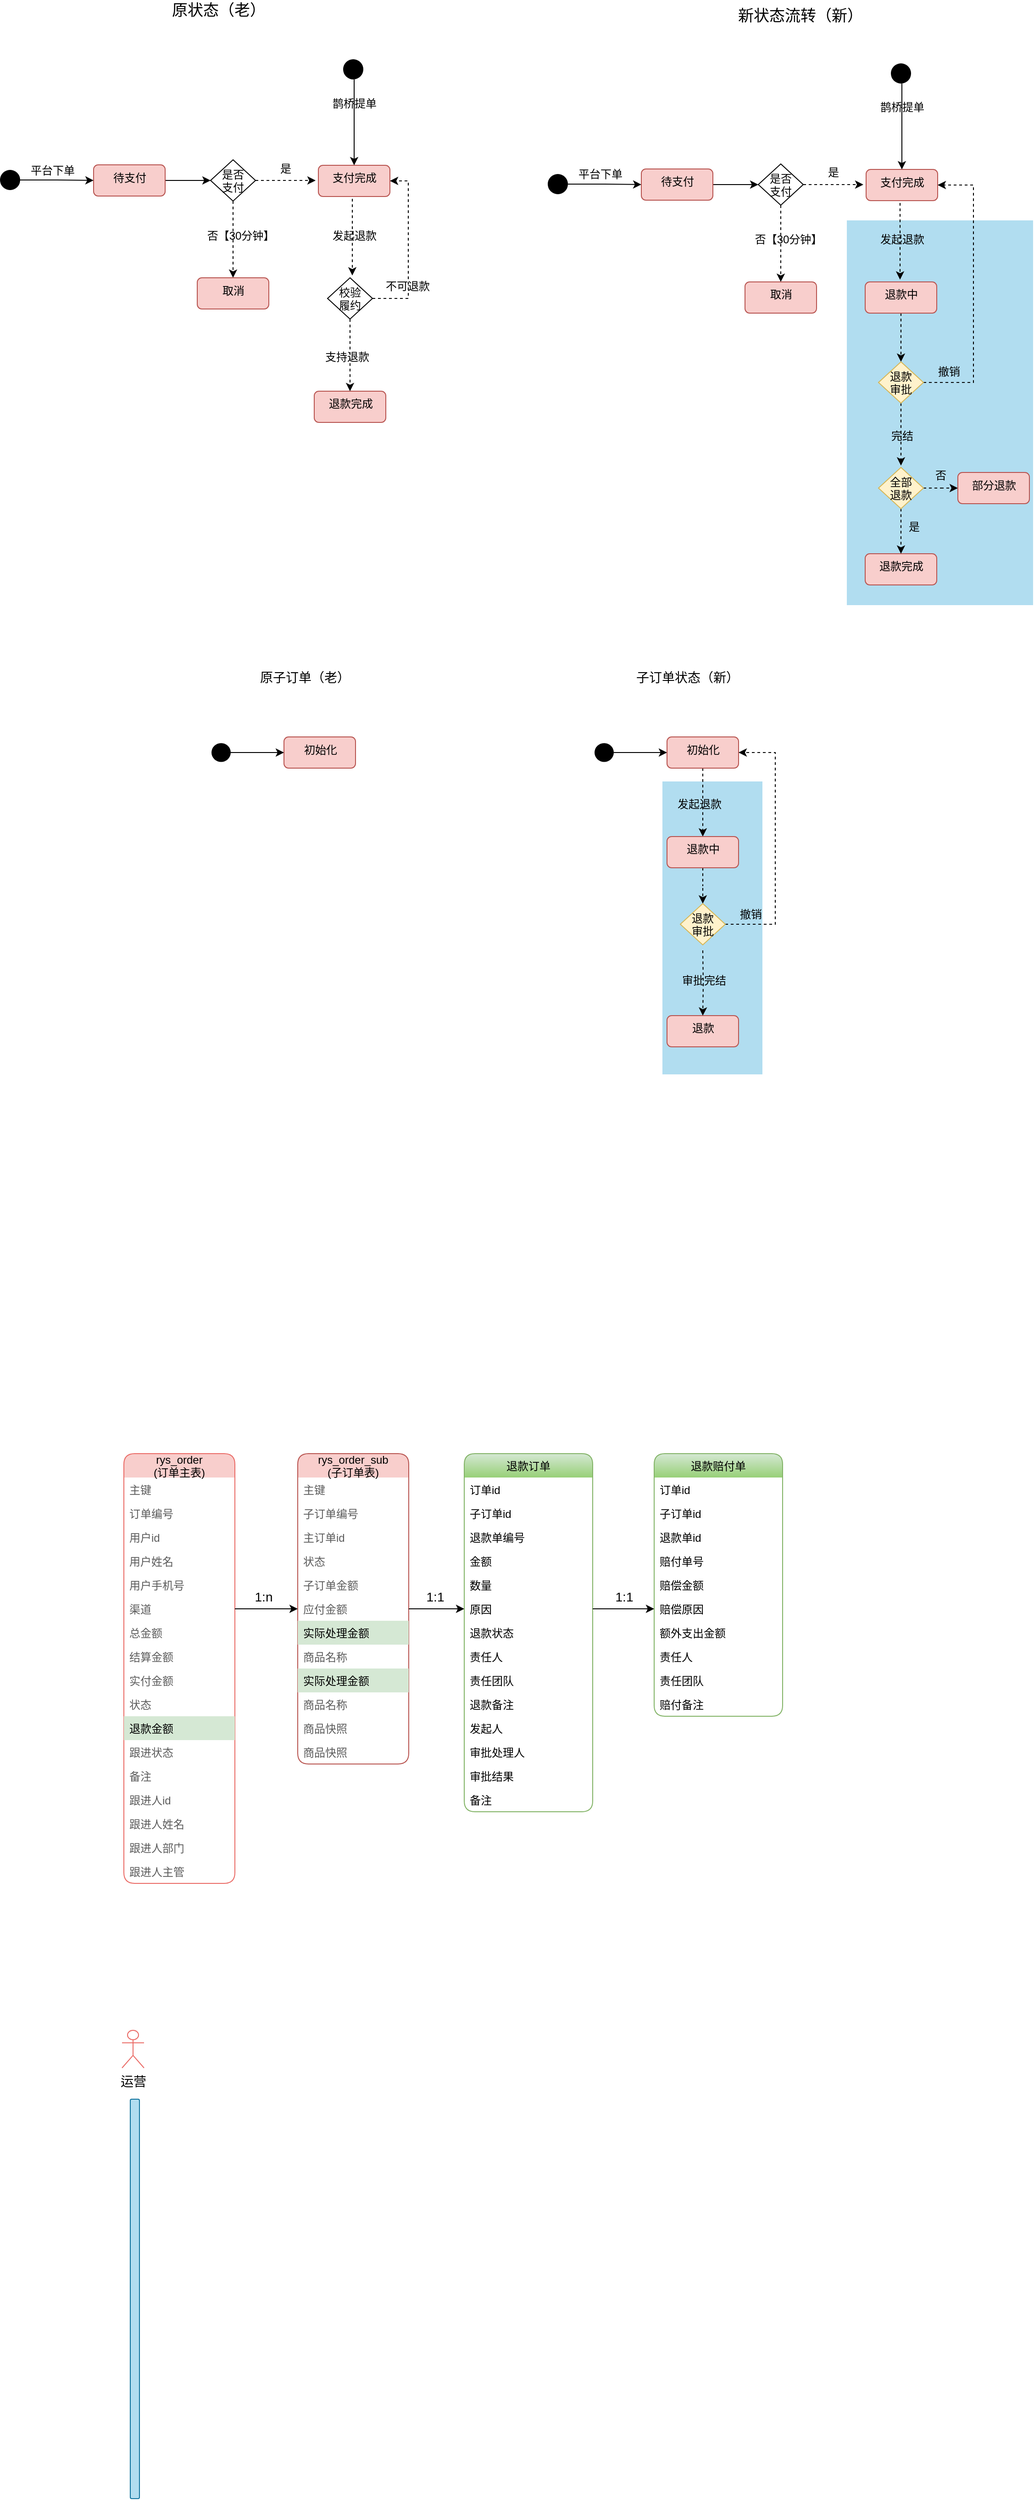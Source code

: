 <mxfile version="13.9.9" type="github">
  <diagram id="IIBS6fkNnDVbYmw5l0Qb" name="第 1 页">
    <mxGraphModel dx="2222" dy="-59" grid="0" gridSize="10" guides="1" tooltips="1" connect="1" arrows="1" fold="1" page="0" pageScale="1" pageWidth="827" pageHeight="1169" background="#ffffff" math="0" shadow="0">
      <root>
        <mxCell id="0" />
        <mxCell id="1" parent="0" />
        <mxCell id="n03CPPWkw_kPg7WMgdpi-81" value="" style="rounded=0;whiteSpace=wrap;html=1;fillColor=#b1ddf0;strokeColor=none;" vertex="1" parent="1">
          <mxGeometry x="208" y="1903" width="109" height="319" as="geometry" />
        </mxCell>
        <mxCell id="n03CPPWkw_kPg7WMgdpi-80" value="" style="rounded=0;whiteSpace=wrap;html=1;fillColor=#b1ddf0;strokeColor=none;" vertex="1" parent="1">
          <mxGeometry x="409" y="1292" width="203" height="419" as="geometry" />
        </mxCell>
        <mxCell id="MGZbxWPmJeXFwLFbYCM5-28" style="edgeStyle=orthogonalEdgeStyle;rounded=0;orthogonalLoop=1;jettySize=auto;html=1;entryX=0;entryY=0.5;entryDx=0;entryDy=0;" parent="1" source="MGZbxWPmJeXFwLFbYCM5-7" target="MGZbxWPmJeXFwLFbYCM5-16" edge="1">
          <mxGeometry relative="1" as="geometry" />
        </mxCell>
        <mxCell id="MGZbxWPmJeXFwLFbYCM5-7" value="待支付" style="html=1;align=center;verticalAlign=top;rounded=1;absoluteArcSize=1;arcSize=10;fillColor=#f8cecc;strokeColor=#b85450;" parent="1" vertex="1">
          <mxGeometry x="185" y="1236" width="78" height="34" as="geometry" />
        </mxCell>
        <mxCell id="n03CPPWkw_kPg7WMgdpi-34" value="" style="edgeStyle=orthogonalEdgeStyle;rounded=0;orthogonalLoop=1;jettySize=auto;html=1;" edge="1" parent="1" source="MGZbxWPmJeXFwLFbYCM5-10" target="MGZbxWPmJeXFwLFbYCM5-7">
          <mxGeometry relative="1" as="geometry" />
        </mxCell>
        <mxCell id="MGZbxWPmJeXFwLFbYCM5-10" value="" style="ellipse;fillColor=#000000;strokeColor=none;" parent="1" vertex="1">
          <mxGeometry x="83" y="1241.5" width="22" height="22" as="geometry" />
        </mxCell>
        <mxCell id="MGZbxWPmJeXFwLFbYCM5-23" value="" style="edgeStyle=orthogonalEdgeStyle;rounded=0;orthogonalLoop=1;jettySize=auto;html=1;dashed=1;" parent="1" source="MGZbxWPmJeXFwLFbYCM5-16" target="MGZbxWPmJeXFwLFbYCM5-22" edge="1">
          <mxGeometry relative="1" as="geometry" />
        </mxCell>
        <mxCell id="MGZbxWPmJeXFwLFbYCM5-32" style="edgeStyle=orthogonalEdgeStyle;rounded=0;orthogonalLoop=1;jettySize=auto;html=1;dashed=1;" parent="1" source="MGZbxWPmJeXFwLFbYCM5-16" edge="1">
          <mxGeometry relative="1" as="geometry">
            <mxPoint x="427" y="1253" as="targetPoint" />
          </mxGeometry>
        </mxCell>
        <mxCell id="MGZbxWPmJeXFwLFbYCM5-16" value="是否&#xa;支付" style="rhombus;strokeColor=#000000;" parent="1" vertex="1">
          <mxGeometry x="312.5" y="1230.5" width="49" height="45" as="geometry" />
        </mxCell>
        <mxCell id="MGZbxWPmJeXFwLFbYCM5-19" value="支付完成" style="html=1;align=center;verticalAlign=top;rounded=1;absoluteArcSize=1;arcSize=10;fillColor=#f8cecc;strokeColor=#b85450;" parent="1" vertex="1">
          <mxGeometry x="430" y="1236.5" width="78" height="34" as="geometry" />
        </mxCell>
        <mxCell id="MGZbxWPmJeXFwLFbYCM5-21" value="是" style="text;html=1;align=center;verticalAlign=middle;resizable=0;points=[];autosize=1;" parent="1" vertex="1">
          <mxGeometry x="382.5" y="1231" width="22" height="18" as="geometry" />
        </mxCell>
        <mxCell id="MGZbxWPmJeXFwLFbYCM5-22" value="取消" style="html=1;align=center;verticalAlign=top;rounded=1;absoluteArcSize=1;arcSize=10;fillColor=#f8cecc;strokeColor=#b85450;" parent="1" vertex="1">
          <mxGeometry x="298" y="1359" width="78" height="34" as="geometry" />
        </mxCell>
        <mxCell id="n03CPPWkw_kPg7WMgdpi-10" value="" style="edgeStyle=orthogonalEdgeStyle;rounded=0;orthogonalLoop=1;jettySize=auto;html=1;dashed=1;" edge="1" parent="1" source="MGZbxWPmJeXFwLFbYCM5-34" target="n03CPPWkw_kPg7WMgdpi-8">
          <mxGeometry relative="1" as="geometry" />
        </mxCell>
        <mxCell id="MGZbxWPmJeXFwLFbYCM5-34" value="退款中" style="html=1;align=center;verticalAlign=top;rounded=1;absoluteArcSize=1;arcSize=10;fillColor=#f8cecc;strokeColor=#b85450;" parent="1" vertex="1">
          <mxGeometry x="429" y="1359" width="78" height="34" as="geometry" />
        </mxCell>
        <mxCell id="MGZbxWPmJeXFwLFbYCM5-40" value="否【30分钟】" style="text;html=1;align=center;verticalAlign=middle;resizable=0;points=[];autosize=1;" parent="1" vertex="1">
          <mxGeometry x="303" y="1304" width="83" height="18" as="geometry" />
        </mxCell>
        <mxCell id="MGZbxWPmJeXFwLFbYCM5-63" value="" style="edgeStyle=orthogonalEdgeStyle;rounded=0;orthogonalLoop=1;jettySize=auto;html=1;dashed=1;" parent="1" source="MGZbxWPmJeXFwLFbYCM5-43" target="MGZbxWPmJeXFwLFbYCM5-60" edge="1">
          <mxGeometry relative="1" as="geometry" />
        </mxCell>
        <mxCell id="MGZbxWPmJeXFwLFbYCM5-43" value="初始化" style="html=1;align=center;verticalAlign=top;rounded=1;absoluteArcSize=1;arcSize=10;fillColor=#f8cecc;strokeColor=#b85450;" parent="1" vertex="1">
          <mxGeometry x="213" y="1854.5" width="78" height="34" as="geometry" />
        </mxCell>
        <mxCell id="MGZbxWPmJeXFwLFbYCM5-44" value="" style="edgeStyle=orthogonalEdgeStyle;rounded=0;orthogonalLoop=1;jettySize=auto;html=1;" parent="1" source="MGZbxWPmJeXFwLFbYCM5-45" target="MGZbxWPmJeXFwLFbYCM5-43" edge="1">
          <mxGeometry relative="1" as="geometry" />
        </mxCell>
        <mxCell id="MGZbxWPmJeXFwLFbYCM5-45" value="" style="ellipse;fillColor=#000000;strokeColor=none;" parent="1" vertex="1">
          <mxGeometry x="134" y="1861.25" width="21" height="20.5" as="geometry" />
        </mxCell>
        <mxCell id="MGZbxWPmJeXFwLFbYCM5-53" value="退款" style="html=1;align=center;verticalAlign=top;rounded=1;absoluteArcSize=1;arcSize=10;fillColor=#f8cecc;strokeColor=#b85450;" parent="1" vertex="1">
          <mxGeometry x="213" y="2158" width="78" height="34" as="geometry" />
        </mxCell>
        <mxCell id="MGZbxWPmJeXFwLFbYCM5-59" value="发起退款" style="text;html=1;align=center;verticalAlign=middle;resizable=0;points=[];autosize=1;" parent="1" vertex="1">
          <mxGeometry x="219" y="1919" width="58" height="18" as="geometry" />
        </mxCell>
        <mxCell id="n03CPPWkw_kPg7WMgdpi-41" value="" style="edgeStyle=orthogonalEdgeStyle;rounded=0;orthogonalLoop=1;jettySize=auto;html=1;dashed=1;" edge="1" parent="1" source="MGZbxWPmJeXFwLFbYCM5-60" target="n03CPPWkw_kPg7WMgdpi-39">
          <mxGeometry relative="1" as="geometry" />
        </mxCell>
        <mxCell id="MGZbxWPmJeXFwLFbYCM5-60" value="退款中" style="html=1;align=center;verticalAlign=top;rounded=1;absoluteArcSize=1;arcSize=10;fillColor=#f8cecc;strokeColor=#b85450;" parent="1" vertex="1">
          <mxGeometry x="213" y="1963" width="78" height="34" as="geometry" />
        </mxCell>
        <mxCell id="n03CPPWkw_kPg7WMgdpi-2" value="发起退款" style="text;html=1;align=center;verticalAlign=middle;resizable=0;points=[];autosize=1;" vertex="1" parent="1">
          <mxGeometry x="440" y="1304" width="58" height="18" as="geometry" />
        </mxCell>
        <mxCell id="n03CPPWkw_kPg7WMgdpi-4" value="" style="edgeStyle=orthogonalEdgeStyle;rounded=0;orthogonalLoop=1;jettySize=auto;html=1;dashed=1;" edge="1" parent="1">
          <mxGeometry relative="1" as="geometry">
            <mxPoint x="467" y="1273" as="sourcePoint" />
            <mxPoint x="467" y="1356.5" as="targetPoint" />
          </mxGeometry>
        </mxCell>
        <mxCell id="n03CPPWkw_kPg7WMgdpi-15" style="edgeStyle=orthogonalEdgeStyle;rounded=0;orthogonalLoop=1;jettySize=auto;html=1;entryX=1;entryY=0.5;entryDx=0;entryDy=0;dashed=1;" edge="1" parent="1" source="n03CPPWkw_kPg7WMgdpi-8" target="MGZbxWPmJeXFwLFbYCM5-19">
          <mxGeometry relative="1" as="geometry">
            <Array as="points">
              <mxPoint x="547" y="1469" />
              <mxPoint x="547" y="1254" />
            </Array>
          </mxGeometry>
        </mxCell>
        <mxCell id="n03CPPWkw_kPg7WMgdpi-24" style="edgeStyle=orthogonalEdgeStyle;rounded=0;orthogonalLoop=1;jettySize=auto;html=1;dashed=1;" edge="1" parent="1" source="n03CPPWkw_kPg7WMgdpi-8">
          <mxGeometry relative="1" as="geometry">
            <mxPoint x="468" y="1559" as="targetPoint" />
          </mxGeometry>
        </mxCell>
        <mxCell id="n03CPPWkw_kPg7WMgdpi-8" value="退款&#xa;审批" style="rhombus;fillColor=#fff2cc;strokeColor=#d6b656;" vertex="1" parent="1">
          <mxGeometry x="443.5" y="1446" width="49" height="45" as="geometry" />
        </mxCell>
        <mxCell id="n03CPPWkw_kPg7WMgdpi-11" value="退款完成" style="html=1;align=center;verticalAlign=top;rounded=1;absoluteArcSize=1;arcSize=10;fillColor=#f8cecc;strokeColor=#b85450;" vertex="1" parent="1">
          <mxGeometry x="429" y="1655" width="78" height="34" as="geometry" />
        </mxCell>
        <mxCell id="n03CPPWkw_kPg7WMgdpi-12" value="完结" style="text;html=1;align=center;verticalAlign=middle;resizable=0;points=[];autosize=1;" vertex="1" parent="1">
          <mxGeometry x="452" y="1518" width="34" height="18" as="geometry" />
        </mxCell>
        <mxCell id="n03CPPWkw_kPg7WMgdpi-18" value="" style="edgeStyle=orthogonalEdgeStyle;rounded=0;orthogonalLoop=1;jettySize=auto;html=1;dashed=1;" edge="1" parent="1" source="n03CPPWkw_kPg7WMgdpi-17" target="n03CPPWkw_kPg7WMgdpi-11">
          <mxGeometry relative="1" as="geometry" />
        </mxCell>
        <mxCell id="n03CPPWkw_kPg7WMgdpi-85" value="" style="edgeStyle=orthogonalEdgeStyle;rounded=0;orthogonalLoop=1;jettySize=auto;html=1;dashed=1;" edge="1" parent="1" source="n03CPPWkw_kPg7WMgdpi-17" target="n03CPPWkw_kPg7WMgdpi-84">
          <mxGeometry relative="1" as="geometry" />
        </mxCell>
        <mxCell id="n03CPPWkw_kPg7WMgdpi-17" value="全部&#xa;退款" style="rhombus;strokeColor=#d6b656;fillColor=#fff2cc;" vertex="1" parent="1">
          <mxGeometry x="443.5" y="1561" width="49" height="45" as="geometry" />
        </mxCell>
        <mxCell id="n03CPPWkw_kPg7WMgdpi-19" value="否" style="text;html=1;align=center;verticalAlign=middle;resizable=0;points=[];autosize=1;" vertex="1" parent="1">
          <mxGeometry x="499.5" y="1561" width="22" height="18" as="geometry" />
        </mxCell>
        <mxCell id="n03CPPWkw_kPg7WMgdpi-22" value="是" style="text;html=1;align=center;verticalAlign=middle;resizable=0;points=[];autosize=1;" vertex="1" parent="1">
          <mxGeometry x="470.5" y="1617" width="22" height="18" as="geometry" />
        </mxCell>
        <mxCell id="n03CPPWkw_kPg7WMgdpi-25" value="撤销" style="text;html=1;align=center;verticalAlign=middle;resizable=0;points=[];autosize=1;" vertex="1" parent="1">
          <mxGeometry x="503" y="1448" width="34" height="18" as="geometry" />
        </mxCell>
        <mxCell id="n03CPPWkw_kPg7WMgdpi-27" value="" style="edgeStyle=orthogonalEdgeStyle;rounded=0;orthogonalLoop=1;jettySize=auto;html=1;" edge="1" parent="1" source="n03CPPWkw_kPg7WMgdpi-31" target="MGZbxWPmJeXFwLFbYCM5-19">
          <mxGeometry relative="1" as="geometry">
            <mxPoint x="469" y="1133.817" as="sourcePoint" />
            <Array as="points">
              <mxPoint x="469" y="1171" />
              <mxPoint x="469" y="1171" />
            </Array>
          </mxGeometry>
        </mxCell>
        <mxCell id="n03CPPWkw_kPg7WMgdpi-31" value="" style="ellipse;fillColor=#000000;strokeColor=none;" vertex="1" parent="1">
          <mxGeometry x="457" y="1121" width="22" height="22" as="geometry" />
        </mxCell>
        <mxCell id="n03CPPWkw_kPg7WMgdpi-35" value="平台下单" style="text;html=1;align=center;verticalAlign=middle;resizable=0;points=[];autosize=1;" vertex="1" parent="1">
          <mxGeometry x="111" y="1233" width="58" height="18" as="geometry" />
        </mxCell>
        <mxCell id="n03CPPWkw_kPg7WMgdpi-37" value="鹊桥提单" style="text;html=1;align=center;verticalAlign=middle;resizable=0;points=[];autosize=1;" vertex="1" parent="1">
          <mxGeometry x="440" y="1160" width="58" height="18" as="geometry" />
        </mxCell>
        <mxCell id="n03CPPWkw_kPg7WMgdpi-38" value="原状态（老）" style="text;html=1;align=center;verticalAlign=middle;resizable=0;points=[];autosize=1;fontSize=17;" vertex="1" parent="1">
          <mxGeometry x="-332" y="1052" width="112" height="24" as="geometry" />
        </mxCell>
        <mxCell id="n03CPPWkw_kPg7WMgdpi-44" value="" style="edgeStyle=orthogonalEdgeStyle;rounded=0;orthogonalLoop=1;jettySize=auto;html=1;dashed=1;" edge="1" parent="1" target="MGZbxWPmJeXFwLFbYCM5-53">
          <mxGeometry relative="1" as="geometry">
            <mxPoint x="252" y="2087" as="sourcePoint" />
          </mxGeometry>
        </mxCell>
        <mxCell id="n03CPPWkw_kPg7WMgdpi-46" style="edgeStyle=orthogonalEdgeStyle;rounded=0;orthogonalLoop=1;jettySize=auto;html=1;dashed=1;entryX=1;entryY=0.5;entryDx=0;entryDy=0;" edge="1" parent="1" source="n03CPPWkw_kPg7WMgdpi-39" target="MGZbxWPmJeXFwLFbYCM5-43">
          <mxGeometry relative="1" as="geometry">
            <mxPoint x="349" y="2058.5" as="targetPoint" />
            <Array as="points">
              <mxPoint x="331" y="2059" />
              <mxPoint x="331" y="1872" />
            </Array>
          </mxGeometry>
        </mxCell>
        <mxCell id="n03CPPWkw_kPg7WMgdpi-39" value="退款&#xa;审批" style="rhombus;strokeColor=#d6b656;fillColor=#fff2cc;" vertex="1" parent="1">
          <mxGeometry x="227.5" y="2036" width="49" height="45" as="geometry" />
        </mxCell>
        <mxCell id="n03CPPWkw_kPg7WMgdpi-40" value="撤销" style="text;html=1;align=center;verticalAlign=middle;resizable=0;points=[];autosize=1;" vertex="1" parent="1">
          <mxGeometry x="286.5" y="2039" width="34" height="18" as="geometry" />
        </mxCell>
        <mxCell id="n03CPPWkw_kPg7WMgdpi-42" value="审批完结" style="text;html=1;align=center;verticalAlign=middle;resizable=0;points=[];autosize=1;" vertex="1" parent="1">
          <mxGeometry x="223.5" y="2111" width="58" height="18" as="geometry" />
        </mxCell>
        <mxCell id="n03CPPWkw_kPg7WMgdpi-47" value="子订单状态（新）" style="text;html=1;align=center;verticalAlign=middle;resizable=0;points=[];autosize=1;fontSize=14;" vertex="1" parent="1">
          <mxGeometry x="173.5" y="1779" width="122" height="21" as="geometry" />
        </mxCell>
        <mxCell id="n03CPPWkw_kPg7WMgdpi-49" style="edgeStyle=orthogonalEdgeStyle;rounded=0;orthogonalLoop=1;jettySize=auto;html=1;entryX=0;entryY=0.5;entryDx=0;entryDy=0;" edge="1" parent="1" source="n03CPPWkw_kPg7WMgdpi-50" target="n03CPPWkw_kPg7WMgdpi-55">
          <mxGeometry relative="1" as="geometry" />
        </mxCell>
        <mxCell id="n03CPPWkw_kPg7WMgdpi-50" value="待支付" style="html=1;align=center;verticalAlign=top;rounded=1;absoluteArcSize=1;arcSize=10;fillColor=#f8cecc;strokeColor=#b85450;" vertex="1" parent="1">
          <mxGeometry x="-412" y="1231.5" width="78" height="34" as="geometry" />
        </mxCell>
        <mxCell id="n03CPPWkw_kPg7WMgdpi-51" value="" style="edgeStyle=orthogonalEdgeStyle;rounded=0;orthogonalLoop=1;jettySize=auto;html=1;" edge="1" parent="1" source="n03CPPWkw_kPg7WMgdpi-52" target="n03CPPWkw_kPg7WMgdpi-50">
          <mxGeometry relative="1" as="geometry" />
        </mxCell>
        <mxCell id="n03CPPWkw_kPg7WMgdpi-52" value="" style="ellipse;fillColor=#000000;strokeColor=none;" vertex="1" parent="1">
          <mxGeometry x="-514" y="1237" width="22" height="22" as="geometry" />
        </mxCell>
        <mxCell id="n03CPPWkw_kPg7WMgdpi-53" value="" style="edgeStyle=orthogonalEdgeStyle;rounded=0;orthogonalLoop=1;jettySize=auto;html=1;dashed=1;" edge="1" parent="1" source="n03CPPWkw_kPg7WMgdpi-55" target="n03CPPWkw_kPg7WMgdpi-58">
          <mxGeometry relative="1" as="geometry" />
        </mxCell>
        <mxCell id="n03CPPWkw_kPg7WMgdpi-54" style="edgeStyle=orthogonalEdgeStyle;rounded=0;orthogonalLoop=1;jettySize=auto;html=1;dashed=1;" edge="1" parent="1" source="n03CPPWkw_kPg7WMgdpi-55">
          <mxGeometry relative="1" as="geometry">
            <mxPoint x="-170" y="1248.5" as="targetPoint" />
          </mxGeometry>
        </mxCell>
        <mxCell id="n03CPPWkw_kPg7WMgdpi-55" value="是否&#xa;支付" style="rhombus;strokeColor=#000000;" vertex="1" parent="1">
          <mxGeometry x="-284.5" y="1226" width="49" height="45" as="geometry" />
        </mxCell>
        <mxCell id="n03CPPWkw_kPg7WMgdpi-56" value="支付完成" style="html=1;align=center;verticalAlign=top;rounded=1;absoluteArcSize=1;arcSize=10;fillColor=#f8cecc;strokeColor=#b85450;" vertex="1" parent="1">
          <mxGeometry x="-167" y="1232" width="78" height="34" as="geometry" />
        </mxCell>
        <mxCell id="n03CPPWkw_kPg7WMgdpi-57" value="是" style="text;html=1;align=center;verticalAlign=middle;resizable=0;points=[];autosize=1;" vertex="1" parent="1">
          <mxGeometry x="-214.5" y="1226.5" width="22" height="18" as="geometry" />
        </mxCell>
        <mxCell id="n03CPPWkw_kPg7WMgdpi-58" value="取消" style="html=1;align=center;verticalAlign=top;rounded=1;absoluteArcSize=1;arcSize=10;fillColor=#f8cecc;strokeColor=#b85450;" vertex="1" parent="1">
          <mxGeometry x="-299" y="1354.5" width="78" height="34" as="geometry" />
        </mxCell>
        <mxCell id="n03CPPWkw_kPg7WMgdpi-59" value="退款完成" style="html=1;align=center;verticalAlign=top;rounded=1;absoluteArcSize=1;arcSize=10;fillColor=#f8cecc;strokeColor=#b85450;" vertex="1" parent="1">
          <mxGeometry x="-171.5" y="1478" width="78" height="34" as="geometry" />
        </mxCell>
        <mxCell id="n03CPPWkw_kPg7WMgdpi-60" value="否【30分钟】" style="text;html=1;align=center;verticalAlign=middle;resizable=0;points=[];autosize=1;" vertex="1" parent="1">
          <mxGeometry x="-294" y="1299.5" width="83" height="18" as="geometry" />
        </mxCell>
        <mxCell id="n03CPPWkw_kPg7WMgdpi-61" value="发起退款" style="text;html=1;align=center;verticalAlign=middle;resizable=0;points=[];autosize=1;" vertex="1" parent="1">
          <mxGeometry x="-157" y="1299.5" width="58" height="18" as="geometry" />
        </mxCell>
        <mxCell id="n03CPPWkw_kPg7WMgdpi-62" value="" style="edgeStyle=orthogonalEdgeStyle;rounded=0;orthogonalLoop=1;jettySize=auto;html=1;dashed=1;" edge="1" parent="1">
          <mxGeometry relative="1" as="geometry">
            <mxPoint x="-130" y="1268.5" as="sourcePoint" />
            <mxPoint x="-130" y="1352" as="targetPoint" />
          </mxGeometry>
        </mxCell>
        <mxCell id="n03CPPWkw_kPg7WMgdpi-63" value="" style="edgeStyle=orthogonalEdgeStyle;rounded=0;orthogonalLoop=1;jettySize=auto;html=1;" edge="1" parent="1" source="n03CPPWkw_kPg7WMgdpi-64" target="n03CPPWkw_kPg7WMgdpi-56">
          <mxGeometry relative="1" as="geometry">
            <mxPoint x="-128" y="1129.317" as="sourcePoint" />
            <Array as="points">
              <mxPoint x="-128" y="1166.5" />
              <mxPoint x="-128" y="1166.5" />
            </Array>
          </mxGeometry>
        </mxCell>
        <mxCell id="n03CPPWkw_kPg7WMgdpi-64" value="" style="ellipse;fillColor=#000000;strokeColor=none;" vertex="1" parent="1">
          <mxGeometry x="-140" y="1116.5" width="22" height="22" as="geometry" />
        </mxCell>
        <mxCell id="n03CPPWkw_kPg7WMgdpi-65" value="平台下单" style="text;html=1;align=center;verticalAlign=middle;resizable=0;points=[];autosize=1;" vertex="1" parent="1">
          <mxGeometry x="-486" y="1228.5" width="58" height="18" as="geometry" />
        </mxCell>
        <mxCell id="n03CPPWkw_kPg7WMgdpi-66" value="鹊桥提单" style="text;html=1;align=center;verticalAlign=middle;resizable=0;points=[];autosize=1;" vertex="1" parent="1">
          <mxGeometry x="-157" y="1155.5" width="58" height="18" as="geometry" />
        </mxCell>
        <mxCell id="n03CPPWkw_kPg7WMgdpi-72" value="" style="edgeStyle=orthogonalEdgeStyle;rounded=0;orthogonalLoop=1;jettySize=auto;html=1;dashed=1;" edge="1" parent="1" source="n03CPPWkw_kPg7WMgdpi-67" target="n03CPPWkw_kPg7WMgdpi-59">
          <mxGeometry relative="1" as="geometry" />
        </mxCell>
        <mxCell id="n03CPPWkw_kPg7WMgdpi-73" style="edgeStyle=orthogonalEdgeStyle;rounded=0;orthogonalLoop=1;jettySize=auto;html=1;entryX=1;entryY=0.5;entryDx=0;entryDy=0;dashed=1;" edge="1" parent="1" source="n03CPPWkw_kPg7WMgdpi-67" target="n03CPPWkw_kPg7WMgdpi-56">
          <mxGeometry relative="1" as="geometry">
            <Array as="points">
              <mxPoint x="-69" y="1377" />
              <mxPoint x="-69" y="1249" />
            </Array>
          </mxGeometry>
        </mxCell>
        <mxCell id="n03CPPWkw_kPg7WMgdpi-67" value="校验&#xa;履约" style="rhombus;strokeColor=#000000;" vertex="1" parent="1">
          <mxGeometry x="-157" y="1354.5" width="49" height="45" as="geometry" />
        </mxCell>
        <mxCell id="n03CPPWkw_kPg7WMgdpi-70" value="支持退款" style="text;html=1;align=center;verticalAlign=middle;resizable=0;points=[];autosize=1;" vertex="1" parent="1">
          <mxGeometry x="-165" y="1432" width="58" height="18" as="geometry" />
        </mxCell>
        <mxCell id="n03CPPWkw_kPg7WMgdpi-74" value="不可退款" style="text;html=1;align=center;verticalAlign=middle;resizable=0;points=[];autosize=1;" vertex="1" parent="1">
          <mxGeometry x="-99" y="1354.5" width="58" height="18" as="geometry" />
        </mxCell>
        <mxCell id="n03CPPWkw_kPg7WMgdpi-76" value="初始化" style="html=1;align=center;verticalAlign=top;rounded=1;absoluteArcSize=1;arcSize=10;fillColor=#f8cecc;strokeColor=#b85450;" vertex="1" parent="1">
          <mxGeometry x="-204.5" y="1854.5" width="78" height="34" as="geometry" />
        </mxCell>
        <mxCell id="n03CPPWkw_kPg7WMgdpi-77" value="" style="edgeStyle=orthogonalEdgeStyle;rounded=0;orthogonalLoop=1;jettySize=auto;html=1;" edge="1" parent="1" source="n03CPPWkw_kPg7WMgdpi-78" target="n03CPPWkw_kPg7WMgdpi-76">
          <mxGeometry relative="1" as="geometry" />
        </mxCell>
        <mxCell id="n03CPPWkw_kPg7WMgdpi-78" value="" style="ellipse;fillColor=#000000;strokeColor=none;" vertex="1" parent="1">
          <mxGeometry x="-283.5" y="1861.25" width="21" height="20.5" as="geometry" />
        </mxCell>
        <mxCell id="n03CPPWkw_kPg7WMgdpi-79" value="原子订单（老）" style="text;html=1;align=center;verticalAlign=middle;resizable=0;points=[];autosize=1;fontSize=14;" vertex="1" parent="1">
          <mxGeometry x="-236" y="1779" width="108" height="21" as="geometry" />
        </mxCell>
        <mxCell id="n03CPPWkw_kPg7WMgdpi-84" value="部分退款" style="html=1;align=center;verticalAlign=top;rounded=1;absoluteArcSize=1;arcSize=10;fillColor=#f8cecc;strokeColor=#b85450;" vertex="1" parent="1">
          <mxGeometry x="530" y="1566.5" width="78" height="34" as="geometry" />
        </mxCell>
        <mxCell id="n03CPPWkw_kPg7WMgdpi-90" value="退款订单" style="swimlane;fontStyle=0;childLayout=stackLayout;horizontal=1;startSize=26;fillColor=#d5e8d4;horizontalStack=0;resizeParent=1;resizeParentMax=0;resizeLast=0;collapsible=1;marginBottom=0;strokeColor=#82b366;rounded=1;swimlaneLine=0;glass=0;shadow=0;sketch=0;swimlaneFillColor=none;labelBorderColor=none;labelBackgroundColor=none;gradientColor=#97d077;" vertex="1" parent="1">
          <mxGeometry x="-8" y="2635" width="140" height="390" as="geometry">
            <mxRectangle x="-377" y="2622" width="75" height="26" as="alternateBounds" />
          </mxGeometry>
        </mxCell>
        <mxCell id="n03CPPWkw_kPg7WMgdpi-91" value="订单id" style="text;strokeColor=none;fillColor=none;align=left;verticalAlign=top;spacingLeft=4;spacingRight=4;overflow=hidden;rotatable=0;points=[[0,0.5],[1,0.5]];portConstraint=eastwest;" vertex="1" parent="n03CPPWkw_kPg7WMgdpi-90">
          <mxGeometry y="26" width="140" height="26" as="geometry" />
        </mxCell>
        <mxCell id="n03CPPWkw_kPg7WMgdpi-92" value="子订单id" style="text;strokeColor=none;fillColor=none;align=left;verticalAlign=top;spacingLeft=4;spacingRight=4;overflow=hidden;rotatable=0;points=[[0,0.5],[1,0.5]];portConstraint=eastwest;" vertex="1" parent="n03CPPWkw_kPg7WMgdpi-90">
          <mxGeometry y="52" width="140" height="26" as="geometry" />
        </mxCell>
        <mxCell id="n03CPPWkw_kPg7WMgdpi-93" value="退款单编号" style="text;strokeColor=none;fillColor=none;align=left;verticalAlign=top;spacingLeft=4;spacingRight=4;overflow=hidden;rotatable=0;points=[[0,0.5],[1,0.5]];portConstraint=eastwest;" vertex="1" parent="n03CPPWkw_kPg7WMgdpi-90">
          <mxGeometry y="78" width="140" height="26" as="geometry" />
        </mxCell>
        <mxCell id="n03CPPWkw_kPg7WMgdpi-94" value="金额" style="text;strokeColor=none;fillColor=none;align=left;verticalAlign=top;spacingLeft=4;spacingRight=4;overflow=hidden;rotatable=0;points=[[0,0.5],[1,0.5]];portConstraint=eastwest;" vertex="1" parent="n03CPPWkw_kPg7WMgdpi-90">
          <mxGeometry y="104" width="140" height="26" as="geometry" />
        </mxCell>
        <mxCell id="n03CPPWkw_kPg7WMgdpi-95" value="数量" style="text;strokeColor=none;fillColor=none;align=left;verticalAlign=top;spacingLeft=4;spacingRight=4;overflow=hidden;rotatable=0;points=[[0,0.5],[1,0.5]];portConstraint=eastwest;" vertex="1" parent="n03CPPWkw_kPg7WMgdpi-90">
          <mxGeometry y="130" width="140" height="26" as="geometry" />
        </mxCell>
        <mxCell id="n03CPPWkw_kPg7WMgdpi-96" value="原因" style="text;strokeColor=none;fillColor=none;align=left;verticalAlign=top;spacingLeft=4;spacingRight=4;overflow=hidden;rotatable=0;points=[[0,0.5],[1,0.5]];portConstraint=eastwest;" vertex="1" parent="n03CPPWkw_kPg7WMgdpi-90">
          <mxGeometry y="156" width="140" height="26" as="geometry" />
        </mxCell>
        <mxCell id="n03CPPWkw_kPg7WMgdpi-97" value="退款状态" style="text;strokeColor=none;fillColor=none;align=left;verticalAlign=top;spacingLeft=4;spacingRight=4;overflow=hidden;rotatable=0;points=[[0,0.5],[1,0.5]];portConstraint=eastwest;" vertex="1" parent="n03CPPWkw_kPg7WMgdpi-90">
          <mxGeometry y="182" width="140" height="26" as="geometry" />
        </mxCell>
        <mxCell id="n03CPPWkw_kPg7WMgdpi-98" value="责任人" style="text;strokeColor=none;fillColor=none;align=left;verticalAlign=top;spacingLeft=4;spacingRight=4;overflow=hidden;rotatable=0;points=[[0,0.5],[1,0.5]];portConstraint=eastwest;" vertex="1" parent="n03CPPWkw_kPg7WMgdpi-90">
          <mxGeometry y="208" width="140" height="26" as="geometry" />
        </mxCell>
        <mxCell id="n03CPPWkw_kPg7WMgdpi-99" value="责任团队" style="text;strokeColor=none;fillColor=none;align=left;verticalAlign=top;spacingLeft=4;spacingRight=4;overflow=hidden;rotatable=0;points=[[0,0.5],[1,0.5]];portConstraint=eastwest;" vertex="1" parent="n03CPPWkw_kPg7WMgdpi-90">
          <mxGeometry y="234" width="140" height="26" as="geometry" />
        </mxCell>
        <mxCell id="n03CPPWkw_kPg7WMgdpi-100" value="退款备注" style="text;strokeColor=none;fillColor=none;align=left;verticalAlign=top;spacingLeft=4;spacingRight=4;overflow=hidden;rotatable=0;points=[[0,0.5],[1,0.5]];portConstraint=eastwest;" vertex="1" parent="n03CPPWkw_kPg7WMgdpi-90">
          <mxGeometry y="260" width="140" height="26" as="geometry" />
        </mxCell>
        <mxCell id="n03CPPWkw_kPg7WMgdpi-103" value="发起人" style="text;strokeColor=none;fillColor=none;align=left;verticalAlign=top;spacingLeft=4;spacingRight=4;overflow=hidden;rotatable=0;points=[[0,0.5],[1,0.5]];portConstraint=eastwest;" vertex="1" parent="n03CPPWkw_kPg7WMgdpi-90">
          <mxGeometry y="286" width="140" height="26" as="geometry" />
        </mxCell>
        <mxCell id="n03CPPWkw_kPg7WMgdpi-104" value="审批处理人" style="text;strokeColor=none;fillColor=none;align=left;verticalAlign=top;spacingLeft=4;spacingRight=4;overflow=hidden;rotatable=0;points=[[0,0.5],[1,0.5]];portConstraint=eastwest;" vertex="1" parent="n03CPPWkw_kPg7WMgdpi-90">
          <mxGeometry y="312" width="140" height="26" as="geometry" />
        </mxCell>
        <mxCell id="n03CPPWkw_kPg7WMgdpi-105" value="审批结果" style="text;strokeColor=none;fillColor=none;align=left;verticalAlign=top;spacingLeft=4;spacingRight=4;overflow=hidden;rotatable=0;points=[[0,0.5],[1,0.5]];portConstraint=eastwest;" vertex="1" parent="n03CPPWkw_kPg7WMgdpi-90">
          <mxGeometry y="338" width="140" height="26" as="geometry" />
        </mxCell>
        <mxCell id="n03CPPWkw_kPg7WMgdpi-106" value="备注" style="text;strokeColor=none;fillColor=none;align=left;verticalAlign=top;spacingLeft=4;spacingRight=4;overflow=hidden;rotatable=0;points=[[0,0.5],[1,0.5]];portConstraint=eastwest;" vertex="1" parent="n03CPPWkw_kPg7WMgdpi-90">
          <mxGeometry y="364" width="140" height="26" as="geometry" />
        </mxCell>
        <mxCell id="n03CPPWkw_kPg7WMgdpi-107" value="退款赔付单" style="swimlane;fontStyle=0;childLayout=stackLayout;horizontal=1;startSize=26;fillColor=#d5e8d4;horizontalStack=0;resizeParent=1;resizeParentMax=0;resizeLast=0;collapsible=1;marginBottom=0;strokeColor=#82b366;rounded=1;swimlaneLine=0;gradientColor=#97d077;" vertex="1" parent="1">
          <mxGeometry x="199" y="2635" width="140" height="286" as="geometry">
            <mxRectangle x="-158" y="2622" width="87" height="26" as="alternateBounds" />
          </mxGeometry>
        </mxCell>
        <mxCell id="n03CPPWkw_kPg7WMgdpi-108" value="订单id" style="text;strokeColor=none;fillColor=none;align=left;verticalAlign=top;spacingLeft=4;spacingRight=4;overflow=hidden;rotatable=0;points=[[0,0.5],[1,0.5]];portConstraint=eastwest;" vertex="1" parent="n03CPPWkw_kPg7WMgdpi-107">
          <mxGeometry y="26" width="140" height="26" as="geometry" />
        </mxCell>
        <mxCell id="n03CPPWkw_kPg7WMgdpi-109" value="子订单id" style="text;strokeColor=none;fillColor=none;align=left;verticalAlign=top;spacingLeft=4;spacingRight=4;overflow=hidden;rotatable=0;points=[[0,0.5],[1,0.5]];portConstraint=eastwest;" vertex="1" parent="n03CPPWkw_kPg7WMgdpi-107">
          <mxGeometry y="52" width="140" height="26" as="geometry" />
        </mxCell>
        <mxCell id="n03CPPWkw_kPg7WMgdpi-110" value="退款单id" style="text;strokeColor=none;fillColor=none;align=left;verticalAlign=top;spacingLeft=4;spacingRight=4;overflow=hidden;rotatable=0;points=[[0,0.5],[1,0.5]];portConstraint=eastwest;" vertex="1" parent="n03CPPWkw_kPg7WMgdpi-107">
          <mxGeometry y="78" width="140" height="26" as="geometry" />
        </mxCell>
        <mxCell id="n03CPPWkw_kPg7WMgdpi-111" value="赔付单号" style="text;strokeColor=none;fillColor=none;align=left;verticalAlign=top;spacingLeft=4;spacingRight=4;overflow=hidden;rotatable=0;points=[[0,0.5],[1,0.5]];portConstraint=eastwest;" vertex="1" parent="n03CPPWkw_kPg7WMgdpi-107">
          <mxGeometry y="104" width="140" height="26" as="geometry" />
        </mxCell>
        <mxCell id="n03CPPWkw_kPg7WMgdpi-112" value="赔偿金额" style="text;strokeColor=none;fillColor=none;align=left;verticalAlign=top;spacingLeft=4;spacingRight=4;overflow=hidden;rotatable=0;points=[[0,0.5],[1,0.5]];portConstraint=eastwest;" vertex="1" parent="n03CPPWkw_kPg7WMgdpi-107">
          <mxGeometry y="130" width="140" height="26" as="geometry" />
        </mxCell>
        <mxCell id="n03CPPWkw_kPg7WMgdpi-113" value="赔偿原因" style="text;strokeColor=none;fillColor=none;align=left;verticalAlign=top;spacingLeft=4;spacingRight=4;overflow=hidden;rotatable=0;points=[[0,0.5],[1,0.5]];portConstraint=eastwest;" vertex="1" parent="n03CPPWkw_kPg7WMgdpi-107">
          <mxGeometry y="156" width="140" height="26" as="geometry" />
        </mxCell>
        <mxCell id="n03CPPWkw_kPg7WMgdpi-114" value="额外支出金额" style="text;strokeColor=none;fillColor=none;align=left;verticalAlign=top;spacingLeft=4;spacingRight=4;overflow=hidden;rotatable=0;points=[[0,0.5],[1,0.5]];portConstraint=eastwest;" vertex="1" parent="n03CPPWkw_kPg7WMgdpi-107">
          <mxGeometry y="182" width="140" height="26" as="geometry" />
        </mxCell>
        <mxCell id="n03CPPWkw_kPg7WMgdpi-115" value="责任人" style="text;strokeColor=none;fillColor=none;align=left;verticalAlign=top;spacingLeft=4;spacingRight=4;overflow=hidden;rotatable=0;points=[[0,0.5],[1,0.5]];portConstraint=eastwest;" vertex="1" parent="n03CPPWkw_kPg7WMgdpi-107">
          <mxGeometry y="208" width="140" height="26" as="geometry" />
        </mxCell>
        <mxCell id="n03CPPWkw_kPg7WMgdpi-116" value="责任团队" style="text;strokeColor=none;fillColor=none;align=left;verticalAlign=top;spacingLeft=4;spacingRight=4;overflow=hidden;rotatable=0;points=[[0,0.5],[1,0.5]];portConstraint=eastwest;" vertex="1" parent="n03CPPWkw_kPg7WMgdpi-107">
          <mxGeometry y="234" width="140" height="26" as="geometry" />
        </mxCell>
        <mxCell id="n03CPPWkw_kPg7WMgdpi-117" value="赔付备注" style="text;strokeColor=none;fillColor=none;align=left;verticalAlign=top;spacingLeft=4;spacingRight=4;overflow=hidden;rotatable=0;points=[[0,0.5],[1,0.5]];portConstraint=eastwest;" vertex="1" parent="n03CPPWkw_kPg7WMgdpi-107">
          <mxGeometry y="260" width="140" height="26" as="geometry" />
        </mxCell>
        <mxCell id="n03CPPWkw_kPg7WMgdpi-122" value="新状态流转（新）" style="text;html=1;align=center;verticalAlign=middle;resizable=0;points=[];autosize=1;fontSize=17;" vertex="1" parent="1">
          <mxGeometry x="284.5" y="1058" width="146" height="24" as="geometry" />
        </mxCell>
        <mxCell id="n03CPPWkw_kPg7WMgdpi-153" value="rys_order&#xa;(订单主表)" style="swimlane;fontStyle=0;childLayout=stackLayout;horizontal=1;startSize=26;horizontalStack=0;resizeParent=1;resizeParentMax=0;resizeLast=0;collapsible=1;marginBottom=0;strokeWidth=1;fillColor=#f8cecc;swimlaneLine=0;rounded=1;strokeColor=#EA6B66;" vertex="1" parent="1">
          <mxGeometry x="-379" y="2635" width="121" height="468" as="geometry" />
        </mxCell>
        <mxCell id="n03CPPWkw_kPg7WMgdpi-154" value="主键" style="text;strokeColor=none;fillColor=none;align=left;verticalAlign=top;spacingLeft=4;spacingRight=4;overflow=hidden;rotatable=0;points=[[0,0.5],[1,0.5]];portConstraint=eastwest;fontColor=#5C5C5C;" vertex="1" parent="n03CPPWkw_kPg7WMgdpi-153">
          <mxGeometry y="26" width="121" height="26" as="geometry" />
        </mxCell>
        <mxCell id="n03CPPWkw_kPg7WMgdpi-155" value="订单编号" style="text;strokeColor=none;fillColor=none;align=left;verticalAlign=top;spacingLeft=4;spacingRight=4;overflow=hidden;rotatable=0;points=[[0,0.5],[1,0.5]];portConstraint=eastwest;fontColor=#5C5C5C;" vertex="1" parent="n03CPPWkw_kPg7WMgdpi-153">
          <mxGeometry y="52" width="121" height="26" as="geometry" />
        </mxCell>
        <mxCell id="n03CPPWkw_kPg7WMgdpi-156" value="用户id" style="text;strokeColor=none;fillColor=none;align=left;verticalAlign=top;spacingLeft=4;spacingRight=4;overflow=hidden;rotatable=0;points=[[0,0.5],[1,0.5]];portConstraint=eastwest;fontColor=#5C5C5C;" vertex="1" parent="n03CPPWkw_kPg7WMgdpi-153">
          <mxGeometry y="78" width="121" height="26" as="geometry" />
        </mxCell>
        <mxCell id="n03CPPWkw_kPg7WMgdpi-157" value="用户姓名" style="text;strokeColor=none;fillColor=none;align=left;verticalAlign=top;spacingLeft=4;spacingRight=4;overflow=hidden;rotatable=0;points=[[0,0.5],[1,0.5]];portConstraint=eastwest;fontColor=#5C5C5C;" vertex="1" parent="n03CPPWkw_kPg7WMgdpi-153">
          <mxGeometry y="104" width="121" height="26" as="geometry" />
        </mxCell>
        <mxCell id="n03CPPWkw_kPg7WMgdpi-158" value="用户手机号" style="text;strokeColor=none;fillColor=none;align=left;verticalAlign=top;spacingLeft=4;spacingRight=4;overflow=hidden;rotatable=0;points=[[0,0.5],[1,0.5]];portConstraint=eastwest;fontColor=#5C5C5C;" vertex="1" parent="n03CPPWkw_kPg7WMgdpi-153">
          <mxGeometry y="130" width="121" height="26" as="geometry" />
        </mxCell>
        <mxCell id="n03CPPWkw_kPg7WMgdpi-162" value="渠道" style="text;strokeColor=none;fillColor=none;align=left;verticalAlign=top;spacingLeft=4;spacingRight=4;overflow=hidden;rotatable=0;points=[[0,0.5],[1,0.5]];portConstraint=eastwest;fontColor=#5C5C5C;" vertex="1" parent="n03CPPWkw_kPg7WMgdpi-153">
          <mxGeometry y="156" width="121" height="26" as="geometry" />
        </mxCell>
        <mxCell id="n03CPPWkw_kPg7WMgdpi-163" value="总金额" style="text;strokeColor=none;fillColor=none;align=left;verticalAlign=top;spacingLeft=4;spacingRight=4;overflow=hidden;rotatable=0;points=[[0,0.5],[1,0.5]];portConstraint=eastwest;fontColor=#5C5C5C;" vertex="1" parent="n03CPPWkw_kPg7WMgdpi-153">
          <mxGeometry y="182" width="121" height="26" as="geometry" />
        </mxCell>
        <mxCell id="n03CPPWkw_kPg7WMgdpi-164" value="结算金额" style="text;strokeColor=none;fillColor=none;align=left;verticalAlign=top;spacingLeft=4;spacingRight=4;overflow=hidden;rotatable=0;points=[[0,0.5],[1,0.5]];portConstraint=eastwest;fontColor=#5C5C5C;" vertex="1" parent="n03CPPWkw_kPg7WMgdpi-153">
          <mxGeometry y="208" width="121" height="26" as="geometry" />
        </mxCell>
        <mxCell id="n03CPPWkw_kPg7WMgdpi-165" value="实付金额" style="text;strokeColor=none;fillColor=none;align=left;verticalAlign=top;spacingLeft=4;spacingRight=4;overflow=hidden;rotatable=0;points=[[0,0.5],[1,0.5]];portConstraint=eastwest;fontColor=#5C5C5C;" vertex="1" parent="n03CPPWkw_kPg7WMgdpi-153">
          <mxGeometry y="234" width="121" height="26" as="geometry" />
        </mxCell>
        <mxCell id="n03CPPWkw_kPg7WMgdpi-166" value="状态" style="text;strokeColor=none;fillColor=none;align=left;verticalAlign=top;spacingLeft=4;spacingRight=4;overflow=hidden;rotatable=0;points=[[0,0.5],[1,0.5]];portConstraint=eastwest;fontColor=#5C5C5C;" vertex="1" parent="n03CPPWkw_kPg7WMgdpi-153">
          <mxGeometry y="260" width="121" height="26" as="geometry" />
        </mxCell>
        <mxCell id="n03CPPWkw_kPg7WMgdpi-183" value="退款金额" style="text;fillColor=#d5e8d4;align=left;verticalAlign=top;spacingLeft=4;spacingRight=4;overflow=hidden;rotatable=0;points=[[0,0.5],[1,0.5]];portConstraint=eastwest;" vertex="1" parent="n03CPPWkw_kPg7WMgdpi-153">
          <mxGeometry y="286" width="121" height="26" as="geometry" />
        </mxCell>
        <mxCell id="n03CPPWkw_kPg7WMgdpi-167" value="跟进状态" style="text;strokeColor=none;fillColor=none;align=left;verticalAlign=top;spacingLeft=4;spacingRight=4;overflow=hidden;rotatable=0;points=[[0,0.5],[1,0.5]];portConstraint=eastwest;fontColor=#5C5C5C;" vertex="1" parent="n03CPPWkw_kPg7WMgdpi-153">
          <mxGeometry y="312" width="121" height="26" as="geometry" />
        </mxCell>
        <mxCell id="n03CPPWkw_kPg7WMgdpi-168" value="备注" style="text;strokeColor=none;fillColor=none;align=left;verticalAlign=top;spacingLeft=4;spacingRight=4;overflow=hidden;rotatable=0;points=[[0,0.5],[1,0.5]];portConstraint=eastwest;fontColor=#5C5C5C;" vertex="1" parent="n03CPPWkw_kPg7WMgdpi-153">
          <mxGeometry y="338" width="121" height="26" as="geometry" />
        </mxCell>
        <mxCell id="n03CPPWkw_kPg7WMgdpi-171" value="跟进人id" style="text;strokeColor=none;fillColor=none;align=left;verticalAlign=top;spacingLeft=4;spacingRight=4;overflow=hidden;rotatable=0;points=[[0,0.5],[1,0.5]];portConstraint=eastwest;fontColor=#5C5C5C;" vertex="1" parent="n03CPPWkw_kPg7WMgdpi-153">
          <mxGeometry y="364" width="121" height="26" as="geometry" />
        </mxCell>
        <mxCell id="n03CPPWkw_kPg7WMgdpi-172" value="跟进人姓名" style="text;strokeColor=none;fillColor=none;align=left;verticalAlign=top;spacingLeft=4;spacingRight=4;overflow=hidden;rotatable=0;points=[[0,0.5],[1,0.5]];portConstraint=eastwest;fontColor=#5C5C5C;" vertex="1" parent="n03CPPWkw_kPg7WMgdpi-153">
          <mxGeometry y="390" width="121" height="26" as="geometry" />
        </mxCell>
        <mxCell id="n03CPPWkw_kPg7WMgdpi-173" value="跟进人部门" style="text;strokeColor=none;fillColor=none;align=left;verticalAlign=top;spacingLeft=4;spacingRight=4;overflow=hidden;rotatable=0;points=[[0,0.5],[1,0.5]];portConstraint=eastwest;fontColor=#5C5C5C;" vertex="1" parent="n03CPPWkw_kPg7WMgdpi-153">
          <mxGeometry y="416" width="121" height="26" as="geometry" />
        </mxCell>
        <mxCell id="n03CPPWkw_kPg7WMgdpi-174" value="跟进人主管" style="text;strokeColor=none;fillColor=none;align=left;verticalAlign=top;spacingLeft=4;spacingRight=4;overflow=hidden;rotatable=0;points=[[0,0.5],[1,0.5]];portConstraint=eastwest;fontColor=#5C5C5C;" vertex="1" parent="n03CPPWkw_kPg7WMgdpi-153">
          <mxGeometry y="442" width="121" height="26" as="geometry" />
        </mxCell>
        <mxCell id="n03CPPWkw_kPg7WMgdpi-184" value="rys_order_sub&#xa;(子订单表)" style="swimlane;fontStyle=0;childLayout=stackLayout;horizontal=1;startSize=26;horizontalStack=0;resizeParent=1;resizeParentMax=0;resizeLast=0;collapsible=1;marginBottom=0;fillColor=#f8cecc;strokeColor=#b85450;strokeWidth=1;swimlaneLine=0;rounded=1;" vertex="1" parent="1">
          <mxGeometry x="-189.5" y="2635" width="121" height="338" as="geometry" />
        </mxCell>
        <mxCell id="n03CPPWkw_kPg7WMgdpi-185" value="主键" style="text;strokeColor=none;fillColor=none;align=left;verticalAlign=top;spacingLeft=4;spacingRight=4;overflow=hidden;rotatable=0;points=[[0,0.5],[1,0.5]];portConstraint=eastwest;fontColor=#5C5C5C;" vertex="1" parent="n03CPPWkw_kPg7WMgdpi-184">
          <mxGeometry y="26" width="121" height="26" as="geometry" />
        </mxCell>
        <mxCell id="n03CPPWkw_kPg7WMgdpi-186" value="子订单编号" style="text;strokeColor=none;fillColor=none;align=left;verticalAlign=top;spacingLeft=4;spacingRight=4;overflow=hidden;rotatable=0;points=[[0,0.5],[1,0.5]];portConstraint=eastwest;fontColor=#5C5C5C;" vertex="1" parent="n03CPPWkw_kPg7WMgdpi-184">
          <mxGeometry y="52" width="121" height="26" as="geometry" />
        </mxCell>
        <mxCell id="n03CPPWkw_kPg7WMgdpi-187" value="主订单id" style="text;strokeColor=none;fillColor=none;align=left;verticalAlign=top;spacingLeft=4;spacingRight=4;overflow=hidden;rotatable=0;points=[[0,0.5],[1,0.5]];portConstraint=eastwest;fontColor=#5C5C5C;" vertex="1" parent="n03CPPWkw_kPg7WMgdpi-184">
          <mxGeometry y="78" width="121" height="26" as="geometry" />
        </mxCell>
        <mxCell id="n03CPPWkw_kPg7WMgdpi-188" value="状态" style="text;strokeColor=none;fillColor=none;align=left;verticalAlign=top;spacingLeft=4;spacingRight=4;overflow=hidden;rotatable=0;points=[[0,0.5],[1,0.5]];portConstraint=eastwest;fontColor=#5C5C5C;" vertex="1" parent="n03CPPWkw_kPg7WMgdpi-184">
          <mxGeometry y="104" width="121" height="26" as="geometry" />
        </mxCell>
        <mxCell id="n03CPPWkw_kPg7WMgdpi-189" value="子订单金额" style="text;strokeColor=none;fillColor=none;align=left;verticalAlign=top;spacingLeft=4;spacingRight=4;overflow=hidden;rotatable=0;points=[[0,0.5],[1,0.5]];portConstraint=eastwest;fontColor=#5C5C5C;" vertex="1" parent="n03CPPWkw_kPg7WMgdpi-184">
          <mxGeometry y="130" width="121" height="26" as="geometry" />
        </mxCell>
        <mxCell id="n03CPPWkw_kPg7WMgdpi-204" value="应付金额" style="text;strokeColor=none;fillColor=none;align=left;verticalAlign=top;spacingLeft=4;spacingRight=4;overflow=hidden;rotatable=0;points=[[0,0.5],[1,0.5]];portConstraint=eastwest;fontColor=#5C5C5C;" vertex="1" parent="n03CPPWkw_kPg7WMgdpi-184">
          <mxGeometry y="156" width="121" height="26" as="geometry" />
        </mxCell>
        <mxCell id="n03CPPWkw_kPg7WMgdpi-190" value="实际处理金额" style="text;fillColor=#d5e8d4;align=left;verticalAlign=top;spacingLeft=4;spacingRight=4;overflow=hidden;rotatable=0;points=[[0,0.5],[1,0.5]];portConstraint=eastwest;" vertex="1" parent="n03CPPWkw_kPg7WMgdpi-184">
          <mxGeometry y="182" width="121" height="26" as="geometry" />
        </mxCell>
        <mxCell id="n03CPPWkw_kPg7WMgdpi-197" value="商品名称" style="text;strokeColor=none;fillColor=none;align=left;verticalAlign=top;spacingLeft=4;spacingRight=4;overflow=hidden;rotatable=0;points=[[0,0.5],[1,0.5]];portConstraint=eastwest;fontColor=#5C5C5C;" vertex="1" parent="n03CPPWkw_kPg7WMgdpi-184">
          <mxGeometry y="208" width="121" height="26" as="geometry" />
        </mxCell>
        <mxCell id="n03CPPWkw_kPg7WMgdpi-202" value="实际处理金额" style="text;fillColor=#d5e8d4;align=left;verticalAlign=top;spacingLeft=4;spacingRight=4;overflow=hidden;rotatable=0;points=[[0,0.5],[1,0.5]];portConstraint=eastwest;" vertex="1" parent="n03CPPWkw_kPg7WMgdpi-184">
          <mxGeometry y="234" width="121" height="26" as="geometry" />
        </mxCell>
        <mxCell id="n03CPPWkw_kPg7WMgdpi-198" value="商品名称" style="text;strokeColor=none;fillColor=none;align=left;verticalAlign=top;spacingLeft=4;spacingRight=4;overflow=hidden;rotatable=0;points=[[0,0.5],[1,0.5]];portConstraint=eastwest;fontColor=#5C5C5C;" vertex="1" parent="n03CPPWkw_kPg7WMgdpi-184">
          <mxGeometry y="260" width="121" height="26" as="geometry" />
        </mxCell>
        <mxCell id="n03CPPWkw_kPg7WMgdpi-199" value="商品快照" style="text;strokeColor=none;fillColor=none;align=left;verticalAlign=top;spacingLeft=4;spacingRight=4;overflow=hidden;rotatable=0;points=[[0,0.5],[1,0.5]];portConstraint=eastwest;fontColor=#5C5C5C;" vertex="1" parent="n03CPPWkw_kPg7WMgdpi-184">
          <mxGeometry y="286" width="121" height="26" as="geometry" />
        </mxCell>
        <mxCell id="n03CPPWkw_kPg7WMgdpi-200" value="商品快照" style="text;strokeColor=none;fillColor=none;align=left;verticalAlign=top;spacingLeft=4;spacingRight=4;overflow=hidden;rotatable=0;points=[[0,0.5],[1,0.5]];portConstraint=eastwest;fontColor=#5C5C5C;" vertex="1" parent="n03CPPWkw_kPg7WMgdpi-184">
          <mxGeometry y="312" width="121" height="26" as="geometry" />
        </mxCell>
        <mxCell id="n03CPPWkw_kPg7WMgdpi-205" style="edgeStyle=orthogonalEdgeStyle;rounded=0;orthogonalLoop=1;jettySize=auto;html=1;entryX=0;entryY=0.5;entryDx=0;entryDy=0;fontSize=14;fontColor=#000000;" edge="1" parent="1" source="n03CPPWkw_kPg7WMgdpi-162" target="n03CPPWkw_kPg7WMgdpi-204">
          <mxGeometry relative="1" as="geometry" />
        </mxCell>
        <mxCell id="n03CPPWkw_kPg7WMgdpi-206" style="edgeStyle=orthogonalEdgeStyle;rounded=0;orthogonalLoop=1;jettySize=auto;html=1;entryX=0;entryY=0.5;entryDx=0;entryDy=0;fontSize=14;fontColor=#000000;" edge="1" parent="1" source="n03CPPWkw_kPg7WMgdpi-204" target="n03CPPWkw_kPg7WMgdpi-96">
          <mxGeometry relative="1" as="geometry" />
        </mxCell>
        <mxCell id="n03CPPWkw_kPg7WMgdpi-207" style="edgeStyle=orthogonalEdgeStyle;rounded=0;orthogonalLoop=1;jettySize=auto;html=1;fontSize=14;fontColor=#000000;" edge="1" parent="1" source="n03CPPWkw_kPg7WMgdpi-96" target="n03CPPWkw_kPg7WMgdpi-113">
          <mxGeometry relative="1" as="geometry" />
        </mxCell>
        <mxCell id="n03CPPWkw_kPg7WMgdpi-209" value="1:n" style="text;html=1;align=center;verticalAlign=middle;resizable=0;points=[];autosize=1;fontSize=14;fontColor=#000000;" vertex="1" parent="1">
          <mxGeometry x="-242" y="2780" width="29" height="21" as="geometry" />
        </mxCell>
        <mxCell id="n03CPPWkw_kPg7WMgdpi-210" value="1:1" style="text;html=1;align=center;verticalAlign=middle;resizable=0;points=[];autosize=1;fontSize=14;fontColor=#000000;" vertex="1" parent="1">
          <mxGeometry x="-55" y="2780" width="29" height="21" as="geometry" />
        </mxCell>
        <mxCell id="n03CPPWkw_kPg7WMgdpi-213" value="1:1" style="text;html=1;align=center;verticalAlign=middle;resizable=0;points=[];autosize=1;fontSize=14;fontColor=#000000;" vertex="1" parent="1">
          <mxGeometry x="151" y="2780" width="29" height="21" as="geometry" />
        </mxCell>
        <mxCell id="n03CPPWkw_kPg7WMgdpi-217" value="" style="html=1;points=[];perimeter=orthogonalPerimeter;rounded=1;shadow=0;glass=0;labelBackgroundColor=none;sketch=0;strokeColor=#10739e;strokeWidth=1;fillColor=#b1ddf0;fontSize=14;" vertex="1" parent="1">
          <mxGeometry x="-372" y="3338" width="10" height="435" as="geometry" />
        </mxCell>
        <mxCell id="n03CPPWkw_kPg7WMgdpi-218" value="运营" style="shape=umlActor;verticalLabelPosition=bottom;verticalAlign=top;html=1;rounded=1;shadow=0;glass=0;labelBackgroundColor=none;sketch=0;strokeColor=#EA6B66;strokeWidth=1;fillColor=#ffffff;gradientColor=none;fontSize=14;fontColor=#000000;" vertex="1" parent="1">
          <mxGeometry x="-381" y="3263" width="24" height="41" as="geometry" />
        </mxCell>
      </root>
    </mxGraphModel>
  </diagram>
</mxfile>
